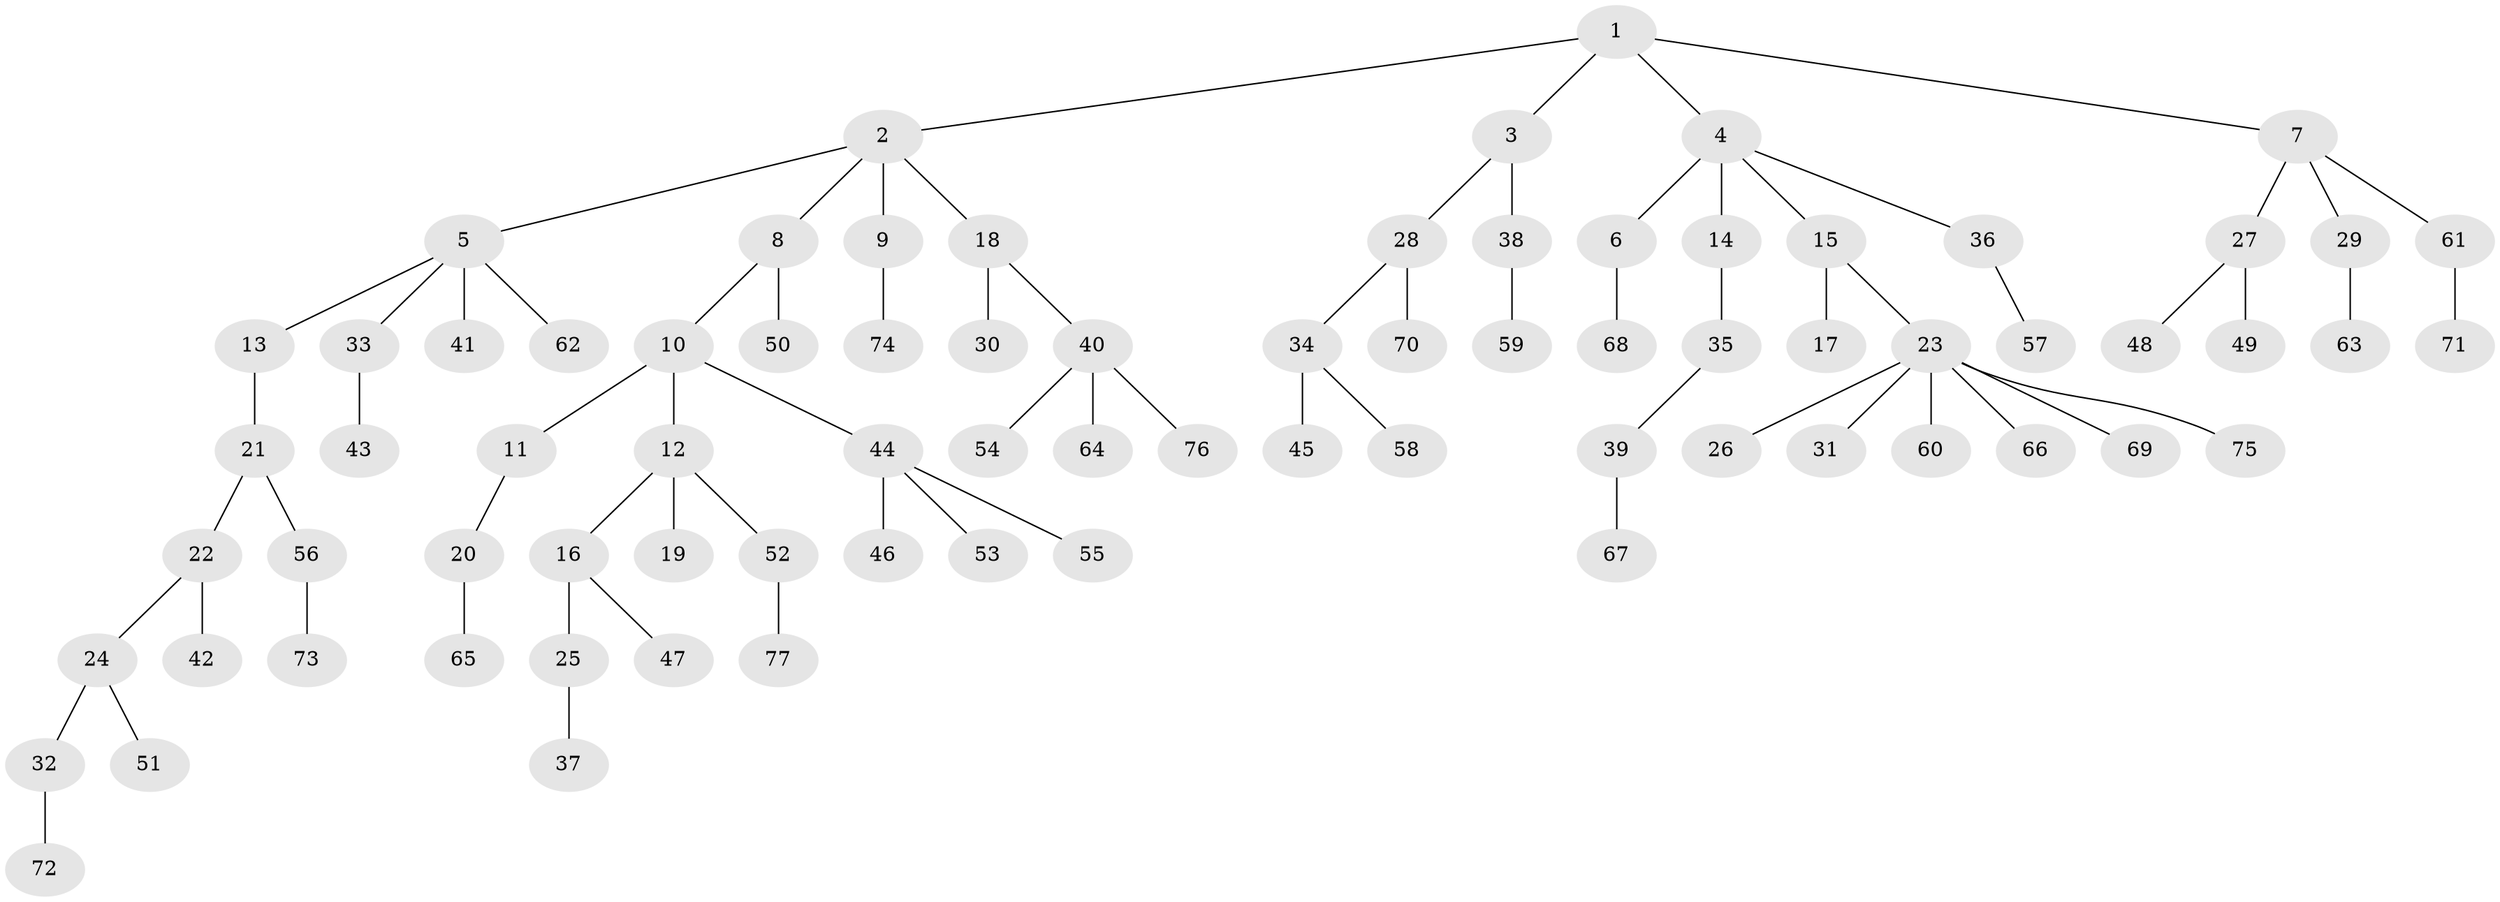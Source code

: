 // Generated by graph-tools (version 1.1) at 2025/50/03/09/25 03:50:16]
// undirected, 77 vertices, 76 edges
graph export_dot {
graph [start="1"]
  node [color=gray90,style=filled];
  1;
  2;
  3;
  4;
  5;
  6;
  7;
  8;
  9;
  10;
  11;
  12;
  13;
  14;
  15;
  16;
  17;
  18;
  19;
  20;
  21;
  22;
  23;
  24;
  25;
  26;
  27;
  28;
  29;
  30;
  31;
  32;
  33;
  34;
  35;
  36;
  37;
  38;
  39;
  40;
  41;
  42;
  43;
  44;
  45;
  46;
  47;
  48;
  49;
  50;
  51;
  52;
  53;
  54;
  55;
  56;
  57;
  58;
  59;
  60;
  61;
  62;
  63;
  64;
  65;
  66;
  67;
  68;
  69;
  70;
  71;
  72;
  73;
  74;
  75;
  76;
  77;
  1 -- 2;
  1 -- 3;
  1 -- 4;
  1 -- 7;
  2 -- 5;
  2 -- 8;
  2 -- 9;
  2 -- 18;
  3 -- 28;
  3 -- 38;
  4 -- 6;
  4 -- 14;
  4 -- 15;
  4 -- 36;
  5 -- 13;
  5 -- 33;
  5 -- 41;
  5 -- 62;
  6 -- 68;
  7 -- 27;
  7 -- 29;
  7 -- 61;
  8 -- 10;
  8 -- 50;
  9 -- 74;
  10 -- 11;
  10 -- 12;
  10 -- 44;
  11 -- 20;
  12 -- 16;
  12 -- 19;
  12 -- 52;
  13 -- 21;
  14 -- 35;
  15 -- 17;
  15 -- 23;
  16 -- 25;
  16 -- 47;
  18 -- 30;
  18 -- 40;
  20 -- 65;
  21 -- 22;
  21 -- 56;
  22 -- 24;
  22 -- 42;
  23 -- 26;
  23 -- 31;
  23 -- 60;
  23 -- 66;
  23 -- 69;
  23 -- 75;
  24 -- 32;
  24 -- 51;
  25 -- 37;
  27 -- 48;
  27 -- 49;
  28 -- 34;
  28 -- 70;
  29 -- 63;
  32 -- 72;
  33 -- 43;
  34 -- 45;
  34 -- 58;
  35 -- 39;
  36 -- 57;
  38 -- 59;
  39 -- 67;
  40 -- 54;
  40 -- 64;
  40 -- 76;
  44 -- 46;
  44 -- 53;
  44 -- 55;
  52 -- 77;
  56 -- 73;
  61 -- 71;
}
